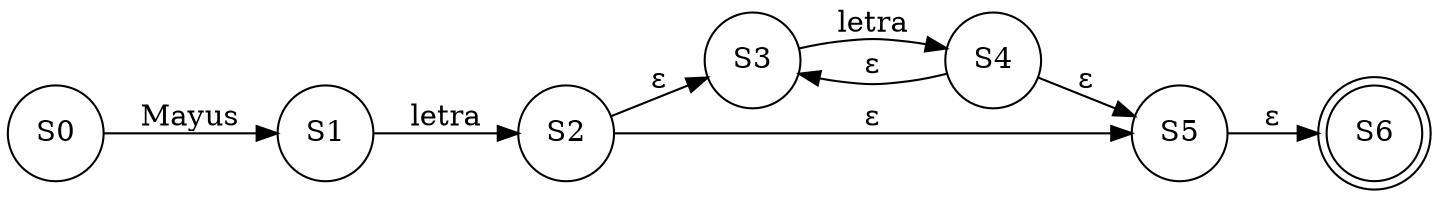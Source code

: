 digraph grafica{
rankdir=LR;
forcelabels= true;
node [shape = circle];
S0;
S1;
S2;
S3;
S4;
S5;
S6[shape = doublecircle];
S0->S1[label="Mayus"]
S1->S2[label="letra"]
S2->S3[label="ε"]
S2->S5[label="ε"]
S3->S4[label="letra"]
S4->S3[label="ε"]
S4->S5[label="ε"]
S5->S6[label="ε"]

}